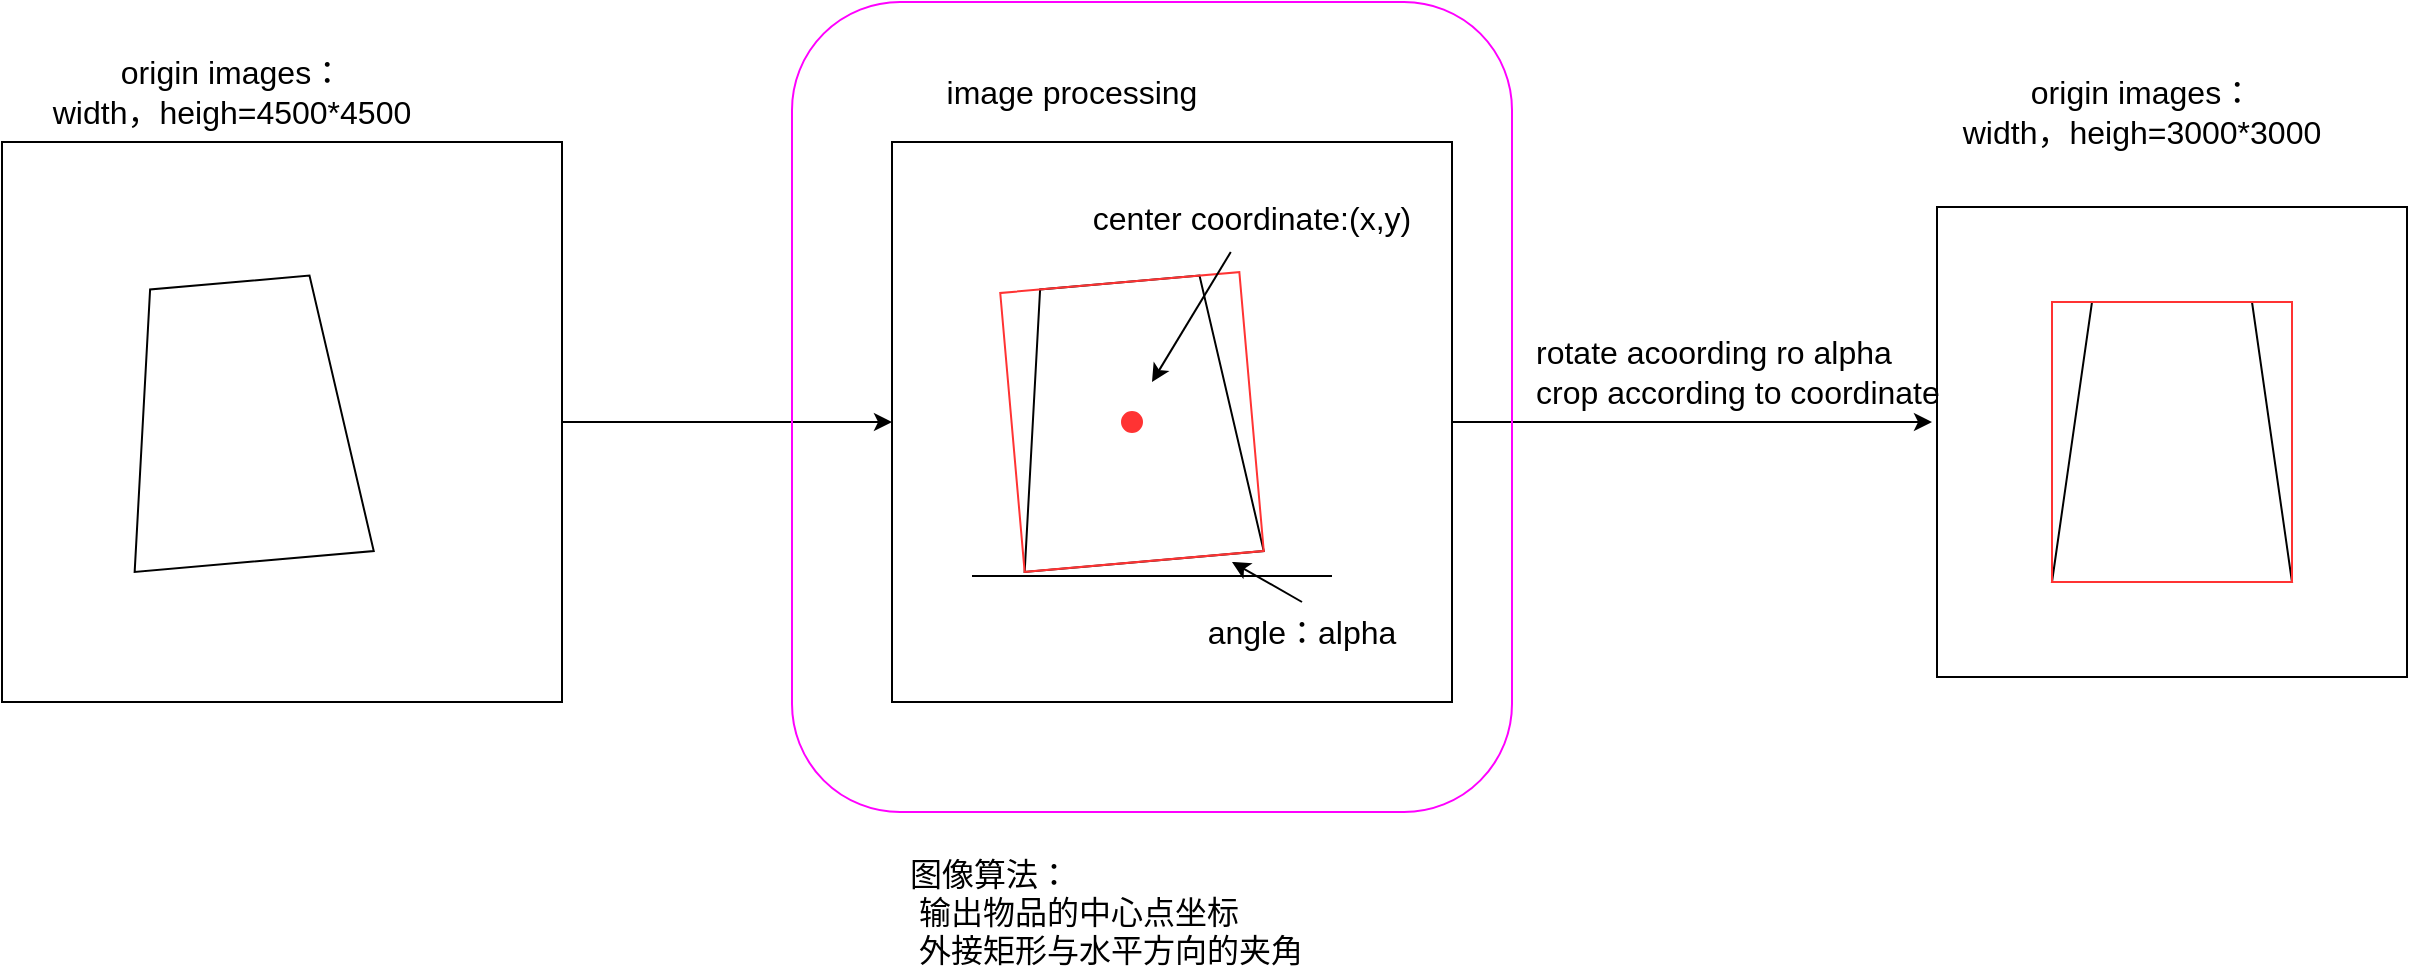 <mxfile version="20.2.8" type="github">
  <diagram id="RViMf1zcDWkRPvXwu7-Y" name="Page-1">
    <mxGraphModel dx="1422" dy="762" grid="1" gridSize="10" guides="1" tooltips="1" connect="1" arrows="1" fold="1" page="1" pageScale="1" pageWidth="827" pageHeight="1169" math="0" shadow="0">
      <root>
        <mxCell id="0" />
        <mxCell id="1" parent="0" />
        <mxCell id="dbmJ3tBjeZYCcRXgSya4-50" style="edgeStyle=orthogonalEdgeStyle;rounded=0;orthogonalLoop=1;jettySize=auto;html=1;fontSize=16;" edge="1" parent="1" source="dbmJ3tBjeZYCcRXgSya4-7">
          <mxGeometry relative="1" as="geometry">
            <mxPoint x="1020" y="260" as="targetPoint" />
          </mxGeometry>
        </mxCell>
        <mxCell id="dbmJ3tBjeZYCcRXgSya4-7" value="" style="rounded=0;whiteSpace=wrap;html=1;" vertex="1" parent="1">
          <mxGeometry x="500" y="120" width="280" height="280" as="geometry" />
        </mxCell>
        <mxCell id="dbmJ3tBjeZYCcRXgSya4-9" value="" style="shape=trapezoid;perimeter=trapezoidPerimeter;whiteSpace=wrap;html=1;fixedSize=1;rotation=-5;" vertex="1" parent="1">
          <mxGeometry x="560" y="190" width="120" height="140" as="geometry" />
        </mxCell>
        <mxCell id="dbmJ3tBjeZYCcRXgSya4-10" value="" style="rounded=0;whiteSpace=wrap;html=1;fillColor=none;strokeColor=#FF3333;rotation=355;" vertex="1" parent="1">
          <mxGeometry x="560" y="190" width="120" height="140" as="geometry" />
        </mxCell>
        <mxCell id="dbmJ3tBjeZYCcRXgSya4-11" value="" style="endArrow=none;html=1;rounded=0;" edge="1" parent="1">
          <mxGeometry width="50" height="50" relative="1" as="geometry">
            <mxPoint x="540" y="337" as="sourcePoint" />
            <mxPoint x="720" y="337" as="targetPoint" />
          </mxGeometry>
        </mxCell>
        <mxCell id="dbmJ3tBjeZYCcRXgSya4-17" value="&lt;font style=&quot;font-size: 16px;&quot;&gt;origin images：&lt;br&gt;width，heigh=4500*4500&lt;/font&gt;" style="text;html=1;strokeColor=none;fillColor=none;align=center;verticalAlign=middle;whiteSpace=wrap;rounded=0;" vertex="1" parent="1">
          <mxGeometry x="55" y="80" width="230" height="30" as="geometry" />
        </mxCell>
        <mxCell id="dbmJ3tBjeZYCcRXgSya4-25" value="&lt;font style=&quot;font-size: 16px;&quot;&gt;image processing&lt;/font&gt;" style="text;html=1;strokeColor=none;fillColor=none;align=center;verticalAlign=middle;whiteSpace=wrap;rounded=0;" vertex="1" parent="1">
          <mxGeometry x="510" y="80" width="160" height="30" as="geometry" />
        </mxCell>
        <mxCell id="dbmJ3tBjeZYCcRXgSya4-49" style="edgeStyle=orthogonalEdgeStyle;rounded=0;orthogonalLoop=1;jettySize=auto;html=1;entryX=0;entryY=0.5;entryDx=0;entryDy=0;fontSize=16;" edge="1" parent="1" source="dbmJ3tBjeZYCcRXgSya4-30" target="dbmJ3tBjeZYCcRXgSya4-7">
          <mxGeometry relative="1" as="geometry" />
        </mxCell>
        <mxCell id="dbmJ3tBjeZYCcRXgSya4-30" value="" style="rounded=0;whiteSpace=wrap;html=1;" vertex="1" parent="1">
          <mxGeometry x="55" y="120" width="280" height="280" as="geometry" />
        </mxCell>
        <mxCell id="dbmJ3tBjeZYCcRXgSya4-31" value="" style="shape=trapezoid;perimeter=trapezoidPerimeter;whiteSpace=wrap;html=1;fixedSize=1;rotation=-5;" vertex="1" parent="1">
          <mxGeometry x="115" y="190" width="120" height="140" as="geometry" />
        </mxCell>
        <mxCell id="dbmJ3tBjeZYCcRXgSya4-34" value="" style="rounded=0;whiteSpace=wrap;html=1;" vertex="1" parent="1">
          <mxGeometry x="1022.5" y="152.5" width="235" height="235" as="geometry" />
        </mxCell>
        <mxCell id="dbmJ3tBjeZYCcRXgSya4-35" value="" style="shape=trapezoid;perimeter=trapezoidPerimeter;whiteSpace=wrap;html=1;fixedSize=1;rotation=0;" vertex="1" parent="1">
          <mxGeometry x="1080" y="200" width="120" height="140" as="geometry" />
        </mxCell>
        <mxCell id="dbmJ3tBjeZYCcRXgSya4-36" value="" style="rounded=0;whiteSpace=wrap;html=1;fillColor=none;strokeColor=#FF3333;rotation=0;" vertex="1" parent="1">
          <mxGeometry x="1080" y="200" width="120" height="140" as="geometry" />
        </mxCell>
        <mxCell id="dbmJ3tBjeZYCcRXgSya4-38" value="&lt;font style=&quot;font-size: 16px;&quot;&gt;origin images：&lt;br&gt;width，heigh=3000*3000&lt;/font&gt;" style="text;html=1;strokeColor=none;fillColor=none;align=center;verticalAlign=middle;whiteSpace=wrap;rounded=0;" vertex="1" parent="1">
          <mxGeometry x="1010" y="90" width="230" height="30" as="geometry" />
        </mxCell>
        <mxCell id="dbmJ3tBjeZYCcRXgSya4-39" value="" style="ellipse;whiteSpace=wrap;html=1;aspect=fixed;strokeColor=#FF3333;fontSize=16;fillColor=#FF3333;" vertex="1" parent="1">
          <mxGeometry x="615" y="255" width="10" height="10" as="geometry" />
        </mxCell>
        <mxCell id="dbmJ3tBjeZYCcRXgSya4-42" value="angle：alpha" style="text;html=1;strokeColor=none;fillColor=none;align=center;verticalAlign=middle;whiteSpace=wrap;rounded=0;fontSize=16;" vertex="1" parent="1">
          <mxGeometry x="635" y="350" width="140" height="30" as="geometry" />
        </mxCell>
        <mxCell id="dbmJ3tBjeZYCcRXgSya4-43" value="center coordinate:(x,y)" style="text;html=1;strokeColor=none;fillColor=none;align=center;verticalAlign=middle;whiteSpace=wrap;rounded=0;fontSize=16;" vertex="1" parent="1">
          <mxGeometry x="585" y="140" width="190" height="35" as="geometry" />
        </mxCell>
        <mxCell id="dbmJ3tBjeZYCcRXgSya4-45" value="" style="endArrow=classic;html=1;rounded=0;fontSize=16;" edge="1" parent="1" source="dbmJ3tBjeZYCcRXgSya4-43">
          <mxGeometry width="50" height="50" relative="1" as="geometry">
            <mxPoint x="650" y="220" as="sourcePoint" />
            <mxPoint x="630" y="240" as="targetPoint" />
            <Array as="points" />
          </mxGeometry>
        </mxCell>
        <mxCell id="dbmJ3tBjeZYCcRXgSya4-48" value="" style="endArrow=classic;html=1;rounded=0;fontSize=16;exitX=0.5;exitY=0;exitDx=0;exitDy=0;" edge="1" parent="1" source="dbmJ3tBjeZYCcRXgSya4-42">
          <mxGeometry width="50" height="50" relative="1" as="geometry">
            <mxPoint x="670" y="410" as="sourcePoint" />
            <mxPoint x="670" y="330" as="targetPoint" />
          </mxGeometry>
        </mxCell>
        <mxCell id="dbmJ3tBjeZYCcRXgSya4-51" value="" style="rounded=1;whiteSpace=wrap;html=1;strokeColor=#FF00FF;fontSize=16;fillColor=none;shadow=0;" vertex="1" parent="1">
          <mxGeometry x="450" y="50" width="360" height="405" as="geometry" />
        </mxCell>
        <mxCell id="dbmJ3tBjeZYCcRXgSya4-52" value="图像算法：&lt;br&gt;&lt;span style=&quot;white-space: pre;&quot;&gt;	&lt;/span&gt;输出物品的中心点坐标&lt;br&gt;&lt;span style=&quot;white-space: pre;&quot;&gt;	&lt;/span&gt;外接矩形与水平方向的夹角" style="text;html=1;strokeColor=none;fillColor=none;align=left;verticalAlign=middle;whiteSpace=wrap;rounded=0;shadow=0;fontSize=16;" vertex="1" parent="1">
          <mxGeometry x="507" y="490" width="320" height="30" as="geometry" />
        </mxCell>
        <mxCell id="dbmJ3tBjeZYCcRXgSya4-54" value="rotate acoording ro alpha&lt;br&gt;crop according to coordinate&lt;br&gt;" style="text;html=1;strokeColor=none;fillColor=none;align=left;verticalAlign=middle;whiteSpace=wrap;rounded=0;shadow=0;fontSize=16;" vertex="1" parent="1">
          <mxGeometry x="820" y="220" width="230" height="30" as="geometry" />
        </mxCell>
      </root>
    </mxGraphModel>
  </diagram>
</mxfile>
